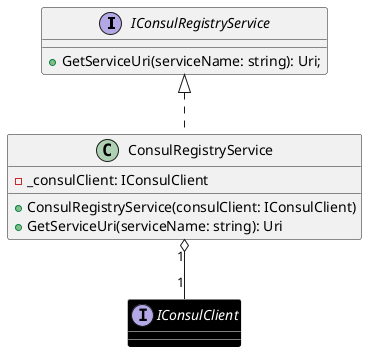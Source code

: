 @startuml ConsulRegistryService
interface IConsulRegistryService {
    +GetServiceUri(serviceName: string): Uri;
}
class ConsulRegistryService implements IConsulRegistryService {
    -_consulClient: IConsulClient
    +ConsulRegistryService(consulClient: IConsulClient)
    +GetServiceUri(serviceName: string): Uri
}

interface "IConsulClient" #black;line:white;text:white

ConsulRegistryService "1" o-- "1" IConsulClient

@enduml
